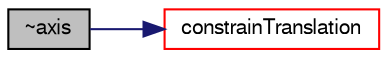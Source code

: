 digraph "~axis"
{
  bgcolor="transparent";
  edge [fontname="FreeSans",fontsize="10",labelfontname="FreeSans",labelfontsize="10"];
  node [fontname="FreeSans",fontsize="10",shape=record];
  rankdir="LR";
  Node3 [label="~axis",height=0.2,width=0.4,color="black", fillcolor="grey75", style="filled", fontcolor="black"];
  Node3 -> Node4 [color="midnightblue",fontsize="10",style="solid",fontname="FreeSans"];
  Node4 [label="constrainTranslation",height=0.2,width=0.4,color="red",URL="$a29478.html#a9221de3c2d648e898a823a0d45beaf4f",tooltip="Apply and accumulate translational constraints. "];
}
